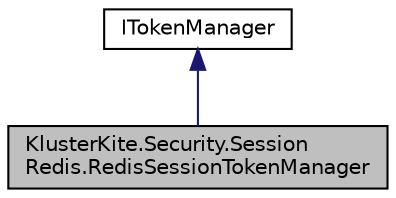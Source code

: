 digraph "KlusterKite.Security.SessionRedis.RedisSessionTokenManager"
{
  edge [fontname="Helvetica",fontsize="10",labelfontname="Helvetica",labelfontsize="10"];
  node [fontname="Helvetica",fontsize="10",shape=record];
  Node2 [label="KlusterKite.Security.Session\lRedis.RedisSessionTokenManager",height=0.2,width=0.4,color="black", fillcolor="grey75", style="filled", fontcolor="black"];
  Node3 -> Node2 [dir="back",color="midnightblue",fontsize="10",style="solid",fontname="Helvetica"];
  Node3 [label="ITokenManager",height=0.2,width=0.4,color="black", fillcolor="white", style="filled",URL="$interface_kluster_kite_1_1_security_1_1_attributes_1_1_i_token_manager.html",tooltip="Generic token manager. Provides full stack utilities to work with user authentication sessions and co..."];
}
